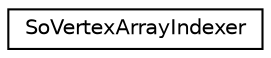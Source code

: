 digraph "Graphical Class Hierarchy"
{
 // LATEX_PDF_SIZE
  edge [fontname="Helvetica",fontsize="10",labelfontname="Helvetica",labelfontsize="10"];
  node [fontname="Helvetica",fontsize="10",shape=record];
  rankdir="LR";
  Node0 [label="SoVertexArrayIndexer",height=0.2,width=0.4,color="black", fillcolor="white", style="filled",URL="$classSoVertexArrayIndexer.html",tooltip="The SoVertexArrayIndexer class is used to simplify index handling for vertex array rendering."];
}
